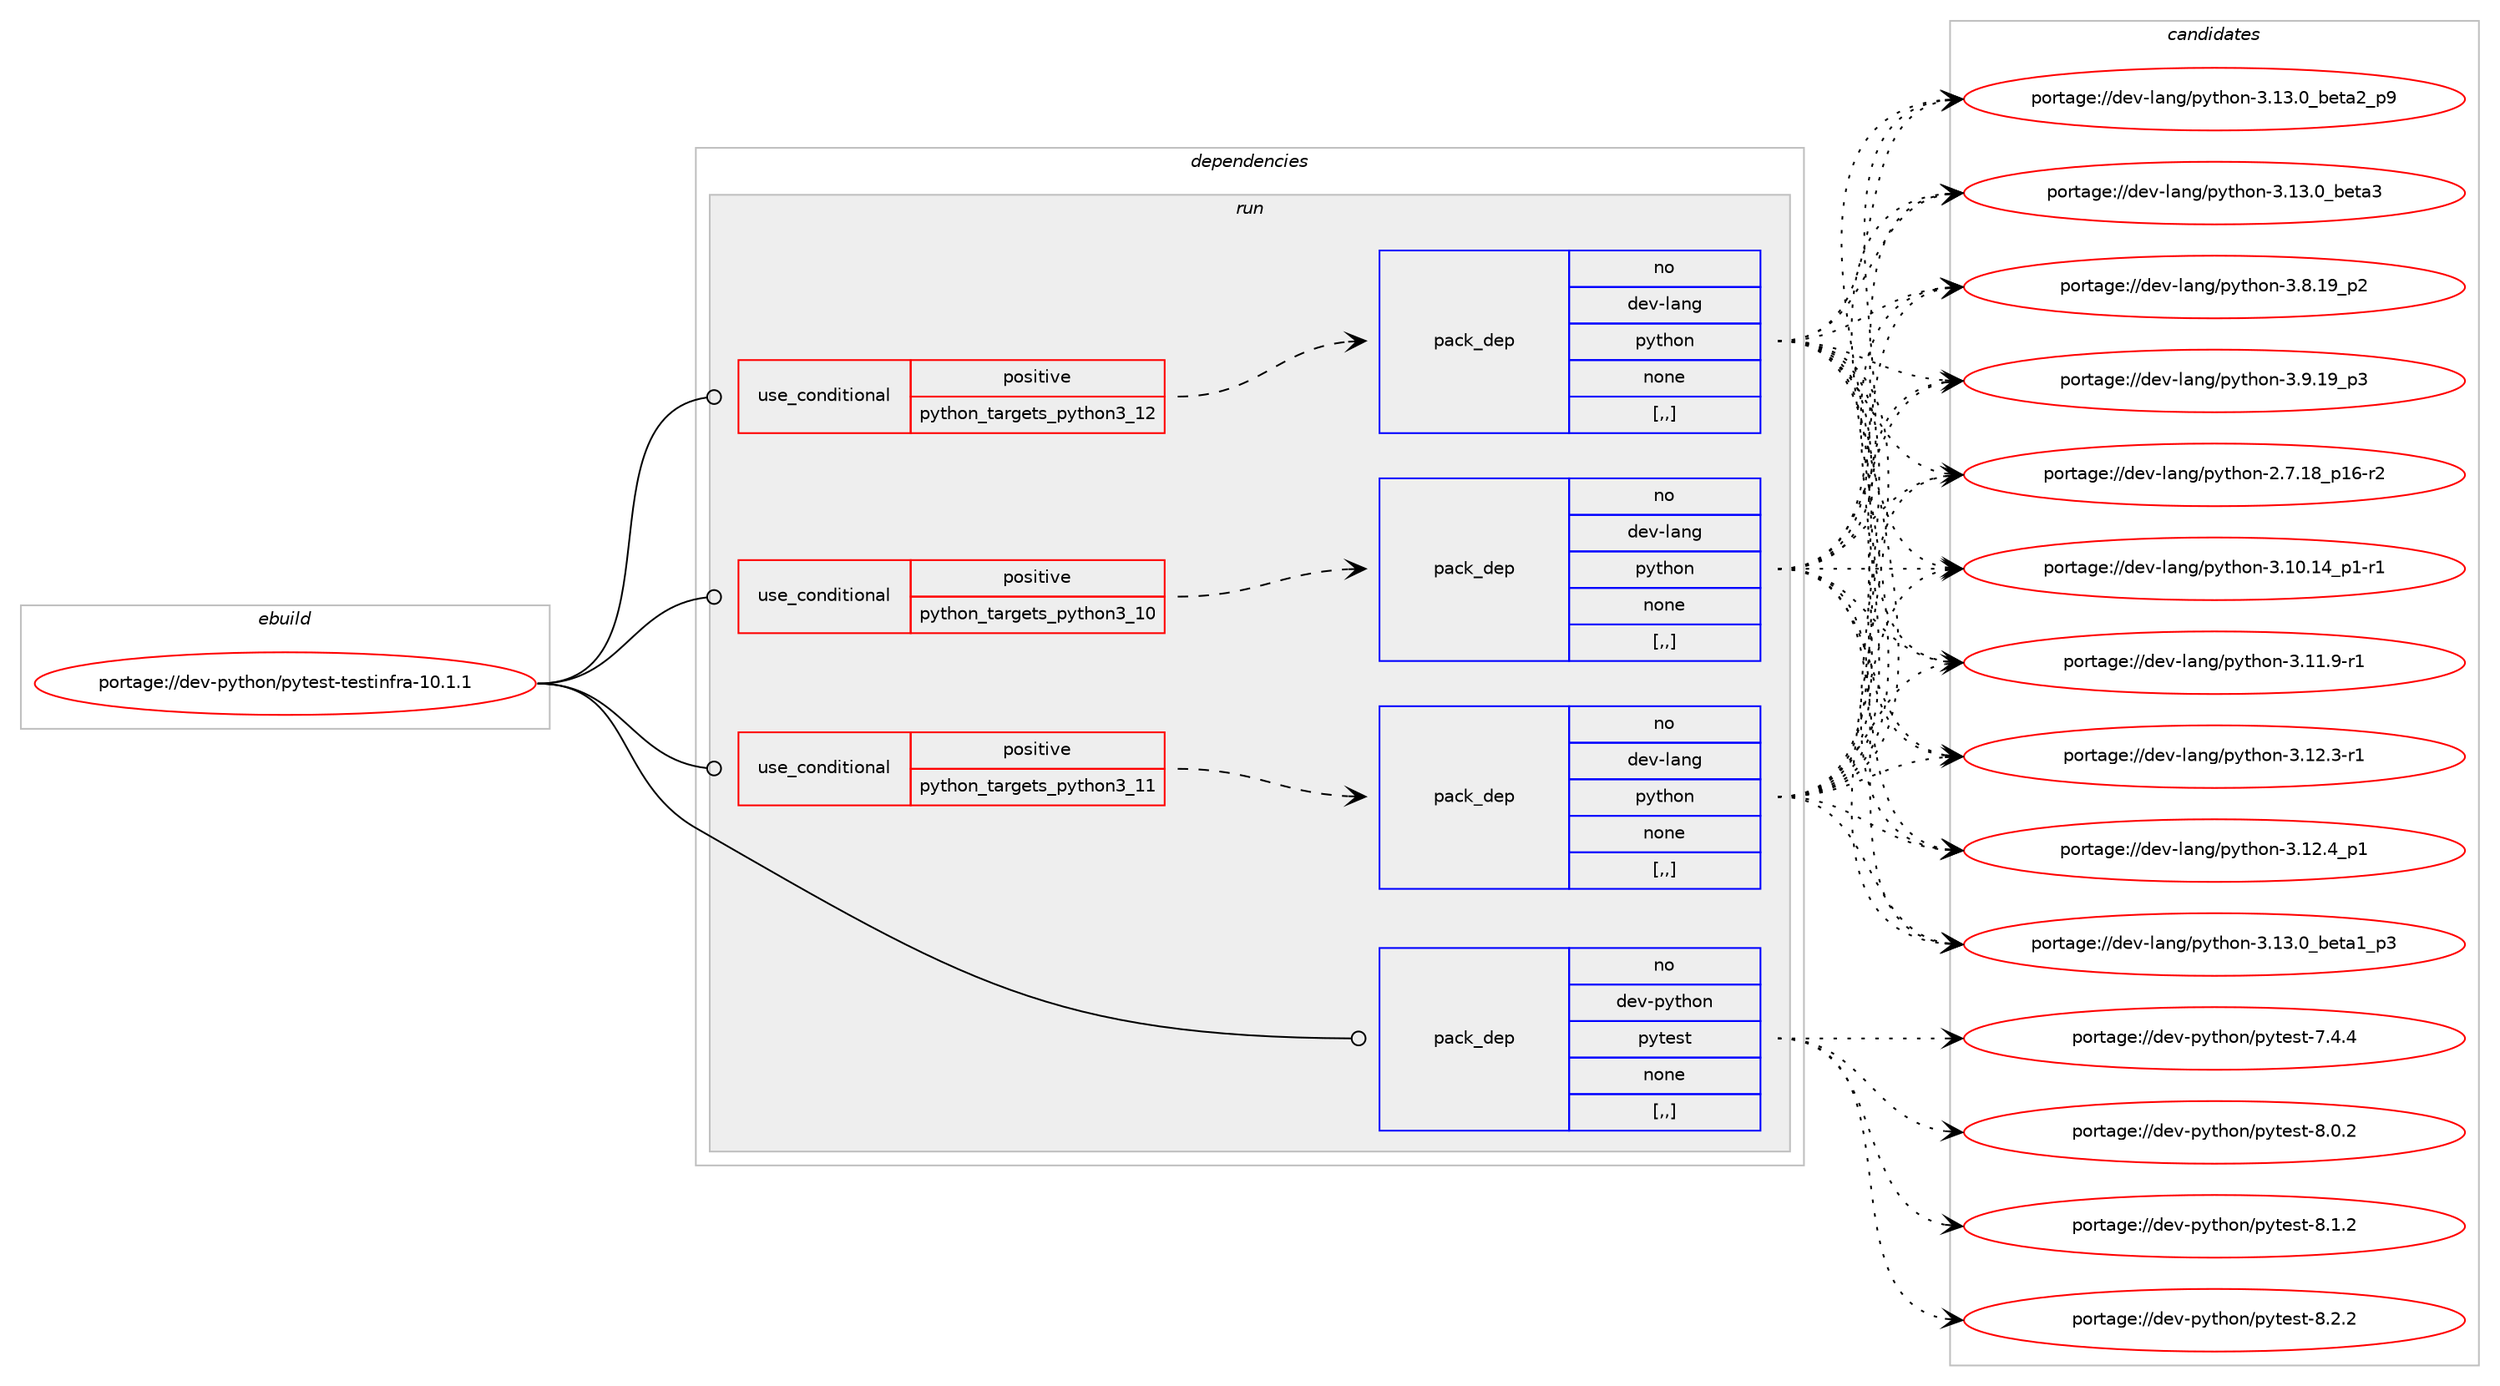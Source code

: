 digraph prolog {

# *************
# Graph options
# *************

newrank=true;
concentrate=true;
compound=true;
graph [rankdir=LR,fontname=Helvetica,fontsize=10,ranksep=1.5];#, ranksep=2.5, nodesep=0.2];
edge  [arrowhead=vee];
node  [fontname=Helvetica,fontsize=10];

# **********
# The ebuild
# **********

subgraph cluster_leftcol {
color=gray;
rank=same;
label=<<i>ebuild</i>>;
id [label="portage://dev-python/pytest-testinfra-10.1.1", color=red, width=4, href="../dev-python/pytest-testinfra-10.1.1.svg"];
}

# ****************
# The dependencies
# ****************

subgraph cluster_midcol {
color=gray;
label=<<i>dependencies</i>>;
subgraph cluster_compile {
fillcolor="#eeeeee";
style=filled;
label=<<i>compile</i>>;
}
subgraph cluster_compileandrun {
fillcolor="#eeeeee";
style=filled;
label=<<i>compile and run</i>>;
}
subgraph cluster_run {
fillcolor="#eeeeee";
style=filled;
label=<<i>run</i>>;
subgraph cond36886 {
dependency155620 [label=<<TABLE BORDER="0" CELLBORDER="1" CELLSPACING="0" CELLPADDING="4"><TR><TD ROWSPAN="3" CELLPADDING="10">use_conditional</TD></TR><TR><TD>positive</TD></TR><TR><TD>python_targets_python3_10</TD></TR></TABLE>>, shape=none, color=red];
subgraph pack117499 {
dependency155621 [label=<<TABLE BORDER="0" CELLBORDER="1" CELLSPACING="0" CELLPADDING="4" WIDTH="220"><TR><TD ROWSPAN="6" CELLPADDING="30">pack_dep</TD></TR><TR><TD WIDTH="110">no</TD></TR><TR><TD>dev-lang</TD></TR><TR><TD>python</TD></TR><TR><TD>none</TD></TR><TR><TD>[,,]</TD></TR></TABLE>>, shape=none, color=blue];
}
dependency155620:e -> dependency155621:w [weight=20,style="dashed",arrowhead="vee"];
}
id:e -> dependency155620:w [weight=20,style="solid",arrowhead="odot"];
subgraph cond36887 {
dependency155622 [label=<<TABLE BORDER="0" CELLBORDER="1" CELLSPACING="0" CELLPADDING="4"><TR><TD ROWSPAN="3" CELLPADDING="10">use_conditional</TD></TR><TR><TD>positive</TD></TR><TR><TD>python_targets_python3_11</TD></TR></TABLE>>, shape=none, color=red];
subgraph pack117500 {
dependency155623 [label=<<TABLE BORDER="0" CELLBORDER="1" CELLSPACING="0" CELLPADDING="4" WIDTH="220"><TR><TD ROWSPAN="6" CELLPADDING="30">pack_dep</TD></TR><TR><TD WIDTH="110">no</TD></TR><TR><TD>dev-lang</TD></TR><TR><TD>python</TD></TR><TR><TD>none</TD></TR><TR><TD>[,,]</TD></TR></TABLE>>, shape=none, color=blue];
}
dependency155622:e -> dependency155623:w [weight=20,style="dashed",arrowhead="vee"];
}
id:e -> dependency155622:w [weight=20,style="solid",arrowhead="odot"];
subgraph cond36888 {
dependency155624 [label=<<TABLE BORDER="0" CELLBORDER="1" CELLSPACING="0" CELLPADDING="4"><TR><TD ROWSPAN="3" CELLPADDING="10">use_conditional</TD></TR><TR><TD>positive</TD></TR><TR><TD>python_targets_python3_12</TD></TR></TABLE>>, shape=none, color=red];
subgraph pack117501 {
dependency155625 [label=<<TABLE BORDER="0" CELLBORDER="1" CELLSPACING="0" CELLPADDING="4" WIDTH="220"><TR><TD ROWSPAN="6" CELLPADDING="30">pack_dep</TD></TR><TR><TD WIDTH="110">no</TD></TR><TR><TD>dev-lang</TD></TR><TR><TD>python</TD></TR><TR><TD>none</TD></TR><TR><TD>[,,]</TD></TR></TABLE>>, shape=none, color=blue];
}
dependency155624:e -> dependency155625:w [weight=20,style="dashed",arrowhead="vee"];
}
id:e -> dependency155624:w [weight=20,style="solid",arrowhead="odot"];
subgraph pack117502 {
dependency155626 [label=<<TABLE BORDER="0" CELLBORDER="1" CELLSPACING="0" CELLPADDING="4" WIDTH="220"><TR><TD ROWSPAN="6" CELLPADDING="30">pack_dep</TD></TR><TR><TD WIDTH="110">no</TD></TR><TR><TD>dev-python</TD></TR><TR><TD>pytest</TD></TR><TR><TD>none</TD></TR><TR><TD>[,,]</TD></TR></TABLE>>, shape=none, color=blue];
}
id:e -> dependency155626:w [weight=20,style="solid",arrowhead="odot"];
}
}

# **************
# The candidates
# **************

subgraph cluster_choices {
rank=same;
color=gray;
label=<<i>candidates</i>>;

subgraph choice117499 {
color=black;
nodesep=1;
choice100101118451089711010347112121116104111110455046554649569511249544511450 [label="portage://dev-lang/python-2.7.18_p16-r2", color=red, width=4,href="../dev-lang/python-2.7.18_p16-r2.svg"];
choice100101118451089711010347112121116104111110455146494846495295112494511449 [label="portage://dev-lang/python-3.10.14_p1-r1", color=red, width=4,href="../dev-lang/python-3.10.14_p1-r1.svg"];
choice100101118451089711010347112121116104111110455146494946574511449 [label="portage://dev-lang/python-3.11.9-r1", color=red, width=4,href="../dev-lang/python-3.11.9-r1.svg"];
choice100101118451089711010347112121116104111110455146495046514511449 [label="portage://dev-lang/python-3.12.3-r1", color=red, width=4,href="../dev-lang/python-3.12.3-r1.svg"];
choice100101118451089711010347112121116104111110455146495046529511249 [label="portage://dev-lang/python-3.12.4_p1", color=red, width=4,href="../dev-lang/python-3.12.4_p1.svg"];
choice10010111845108971101034711212111610411111045514649514648959810111697499511251 [label="portage://dev-lang/python-3.13.0_beta1_p3", color=red, width=4,href="../dev-lang/python-3.13.0_beta1_p3.svg"];
choice10010111845108971101034711212111610411111045514649514648959810111697509511257 [label="portage://dev-lang/python-3.13.0_beta2_p9", color=red, width=4,href="../dev-lang/python-3.13.0_beta2_p9.svg"];
choice1001011184510897110103471121211161041111104551464951464895981011169751 [label="portage://dev-lang/python-3.13.0_beta3", color=red, width=4,href="../dev-lang/python-3.13.0_beta3.svg"];
choice100101118451089711010347112121116104111110455146564649579511250 [label="portage://dev-lang/python-3.8.19_p2", color=red, width=4,href="../dev-lang/python-3.8.19_p2.svg"];
choice100101118451089711010347112121116104111110455146574649579511251 [label="portage://dev-lang/python-3.9.19_p3", color=red, width=4,href="../dev-lang/python-3.9.19_p3.svg"];
dependency155621:e -> choice100101118451089711010347112121116104111110455046554649569511249544511450:w [style=dotted,weight="100"];
dependency155621:e -> choice100101118451089711010347112121116104111110455146494846495295112494511449:w [style=dotted,weight="100"];
dependency155621:e -> choice100101118451089711010347112121116104111110455146494946574511449:w [style=dotted,weight="100"];
dependency155621:e -> choice100101118451089711010347112121116104111110455146495046514511449:w [style=dotted,weight="100"];
dependency155621:e -> choice100101118451089711010347112121116104111110455146495046529511249:w [style=dotted,weight="100"];
dependency155621:e -> choice10010111845108971101034711212111610411111045514649514648959810111697499511251:w [style=dotted,weight="100"];
dependency155621:e -> choice10010111845108971101034711212111610411111045514649514648959810111697509511257:w [style=dotted,weight="100"];
dependency155621:e -> choice1001011184510897110103471121211161041111104551464951464895981011169751:w [style=dotted,weight="100"];
dependency155621:e -> choice100101118451089711010347112121116104111110455146564649579511250:w [style=dotted,weight="100"];
dependency155621:e -> choice100101118451089711010347112121116104111110455146574649579511251:w [style=dotted,weight="100"];
}
subgraph choice117500 {
color=black;
nodesep=1;
choice100101118451089711010347112121116104111110455046554649569511249544511450 [label="portage://dev-lang/python-2.7.18_p16-r2", color=red, width=4,href="../dev-lang/python-2.7.18_p16-r2.svg"];
choice100101118451089711010347112121116104111110455146494846495295112494511449 [label="portage://dev-lang/python-3.10.14_p1-r1", color=red, width=4,href="../dev-lang/python-3.10.14_p1-r1.svg"];
choice100101118451089711010347112121116104111110455146494946574511449 [label="portage://dev-lang/python-3.11.9-r1", color=red, width=4,href="../dev-lang/python-3.11.9-r1.svg"];
choice100101118451089711010347112121116104111110455146495046514511449 [label="portage://dev-lang/python-3.12.3-r1", color=red, width=4,href="../dev-lang/python-3.12.3-r1.svg"];
choice100101118451089711010347112121116104111110455146495046529511249 [label="portage://dev-lang/python-3.12.4_p1", color=red, width=4,href="../dev-lang/python-3.12.4_p1.svg"];
choice10010111845108971101034711212111610411111045514649514648959810111697499511251 [label="portage://dev-lang/python-3.13.0_beta1_p3", color=red, width=4,href="../dev-lang/python-3.13.0_beta1_p3.svg"];
choice10010111845108971101034711212111610411111045514649514648959810111697509511257 [label="portage://dev-lang/python-3.13.0_beta2_p9", color=red, width=4,href="../dev-lang/python-3.13.0_beta2_p9.svg"];
choice1001011184510897110103471121211161041111104551464951464895981011169751 [label="portage://dev-lang/python-3.13.0_beta3", color=red, width=4,href="../dev-lang/python-3.13.0_beta3.svg"];
choice100101118451089711010347112121116104111110455146564649579511250 [label="portage://dev-lang/python-3.8.19_p2", color=red, width=4,href="../dev-lang/python-3.8.19_p2.svg"];
choice100101118451089711010347112121116104111110455146574649579511251 [label="portage://dev-lang/python-3.9.19_p3", color=red, width=4,href="../dev-lang/python-3.9.19_p3.svg"];
dependency155623:e -> choice100101118451089711010347112121116104111110455046554649569511249544511450:w [style=dotted,weight="100"];
dependency155623:e -> choice100101118451089711010347112121116104111110455146494846495295112494511449:w [style=dotted,weight="100"];
dependency155623:e -> choice100101118451089711010347112121116104111110455146494946574511449:w [style=dotted,weight="100"];
dependency155623:e -> choice100101118451089711010347112121116104111110455146495046514511449:w [style=dotted,weight="100"];
dependency155623:e -> choice100101118451089711010347112121116104111110455146495046529511249:w [style=dotted,weight="100"];
dependency155623:e -> choice10010111845108971101034711212111610411111045514649514648959810111697499511251:w [style=dotted,weight="100"];
dependency155623:e -> choice10010111845108971101034711212111610411111045514649514648959810111697509511257:w [style=dotted,weight="100"];
dependency155623:e -> choice1001011184510897110103471121211161041111104551464951464895981011169751:w [style=dotted,weight="100"];
dependency155623:e -> choice100101118451089711010347112121116104111110455146564649579511250:w [style=dotted,weight="100"];
dependency155623:e -> choice100101118451089711010347112121116104111110455146574649579511251:w [style=dotted,weight="100"];
}
subgraph choice117501 {
color=black;
nodesep=1;
choice100101118451089711010347112121116104111110455046554649569511249544511450 [label="portage://dev-lang/python-2.7.18_p16-r2", color=red, width=4,href="../dev-lang/python-2.7.18_p16-r2.svg"];
choice100101118451089711010347112121116104111110455146494846495295112494511449 [label="portage://dev-lang/python-3.10.14_p1-r1", color=red, width=4,href="../dev-lang/python-3.10.14_p1-r1.svg"];
choice100101118451089711010347112121116104111110455146494946574511449 [label="portage://dev-lang/python-3.11.9-r1", color=red, width=4,href="../dev-lang/python-3.11.9-r1.svg"];
choice100101118451089711010347112121116104111110455146495046514511449 [label="portage://dev-lang/python-3.12.3-r1", color=red, width=4,href="../dev-lang/python-3.12.3-r1.svg"];
choice100101118451089711010347112121116104111110455146495046529511249 [label="portage://dev-lang/python-3.12.4_p1", color=red, width=4,href="../dev-lang/python-3.12.4_p1.svg"];
choice10010111845108971101034711212111610411111045514649514648959810111697499511251 [label="portage://dev-lang/python-3.13.0_beta1_p3", color=red, width=4,href="../dev-lang/python-3.13.0_beta1_p3.svg"];
choice10010111845108971101034711212111610411111045514649514648959810111697509511257 [label="portage://dev-lang/python-3.13.0_beta2_p9", color=red, width=4,href="../dev-lang/python-3.13.0_beta2_p9.svg"];
choice1001011184510897110103471121211161041111104551464951464895981011169751 [label="portage://dev-lang/python-3.13.0_beta3", color=red, width=4,href="../dev-lang/python-3.13.0_beta3.svg"];
choice100101118451089711010347112121116104111110455146564649579511250 [label="portage://dev-lang/python-3.8.19_p2", color=red, width=4,href="../dev-lang/python-3.8.19_p2.svg"];
choice100101118451089711010347112121116104111110455146574649579511251 [label="portage://dev-lang/python-3.9.19_p3", color=red, width=4,href="../dev-lang/python-3.9.19_p3.svg"];
dependency155625:e -> choice100101118451089711010347112121116104111110455046554649569511249544511450:w [style=dotted,weight="100"];
dependency155625:e -> choice100101118451089711010347112121116104111110455146494846495295112494511449:w [style=dotted,weight="100"];
dependency155625:e -> choice100101118451089711010347112121116104111110455146494946574511449:w [style=dotted,weight="100"];
dependency155625:e -> choice100101118451089711010347112121116104111110455146495046514511449:w [style=dotted,weight="100"];
dependency155625:e -> choice100101118451089711010347112121116104111110455146495046529511249:w [style=dotted,weight="100"];
dependency155625:e -> choice10010111845108971101034711212111610411111045514649514648959810111697499511251:w [style=dotted,weight="100"];
dependency155625:e -> choice10010111845108971101034711212111610411111045514649514648959810111697509511257:w [style=dotted,weight="100"];
dependency155625:e -> choice1001011184510897110103471121211161041111104551464951464895981011169751:w [style=dotted,weight="100"];
dependency155625:e -> choice100101118451089711010347112121116104111110455146564649579511250:w [style=dotted,weight="100"];
dependency155625:e -> choice100101118451089711010347112121116104111110455146574649579511251:w [style=dotted,weight="100"];
}
subgraph choice117502 {
color=black;
nodesep=1;
choice1001011184511212111610411111047112121116101115116455546524652 [label="portage://dev-python/pytest-7.4.4", color=red, width=4,href="../dev-python/pytest-7.4.4.svg"];
choice1001011184511212111610411111047112121116101115116455646484650 [label="portage://dev-python/pytest-8.0.2", color=red, width=4,href="../dev-python/pytest-8.0.2.svg"];
choice1001011184511212111610411111047112121116101115116455646494650 [label="portage://dev-python/pytest-8.1.2", color=red, width=4,href="../dev-python/pytest-8.1.2.svg"];
choice1001011184511212111610411111047112121116101115116455646504650 [label="portage://dev-python/pytest-8.2.2", color=red, width=4,href="../dev-python/pytest-8.2.2.svg"];
dependency155626:e -> choice1001011184511212111610411111047112121116101115116455546524652:w [style=dotted,weight="100"];
dependency155626:e -> choice1001011184511212111610411111047112121116101115116455646484650:w [style=dotted,weight="100"];
dependency155626:e -> choice1001011184511212111610411111047112121116101115116455646494650:w [style=dotted,weight="100"];
dependency155626:e -> choice1001011184511212111610411111047112121116101115116455646504650:w [style=dotted,weight="100"];
}
}

}
